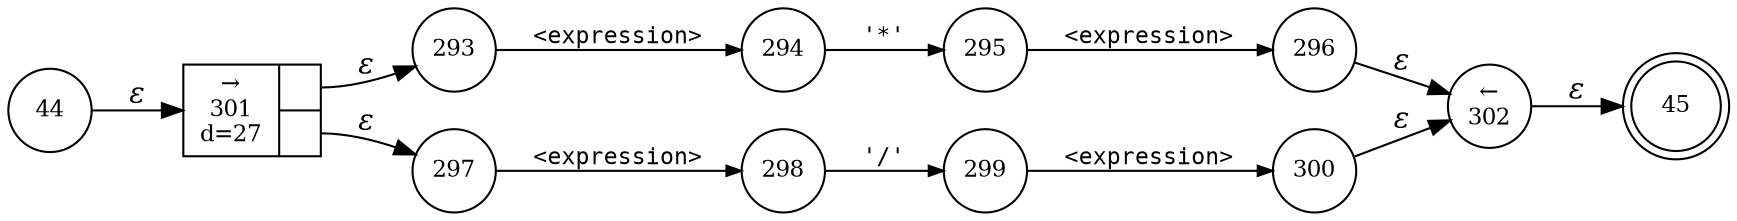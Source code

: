 digraph ATN {
rankdir=LR;
s45[fontsize=11, label="45", shape=doublecircle, fixedsize=true, width=.6];
s293[fontsize=11,label="293", shape=circle, fixedsize=true, width=.55, peripheries=1];
s294[fontsize=11,label="294", shape=circle, fixedsize=true, width=.55, peripheries=1];
s295[fontsize=11,label="295", shape=circle, fixedsize=true, width=.55, peripheries=1];
s296[fontsize=11,label="296", shape=circle, fixedsize=true, width=.55, peripheries=1];
s297[fontsize=11,label="297", shape=circle, fixedsize=true, width=.55, peripheries=1];
s298[fontsize=11,label="298", shape=circle, fixedsize=true, width=.55, peripheries=1];
s299[fontsize=11,label="299", shape=circle, fixedsize=true, width=.55, peripheries=1];
s44[fontsize=11,label="44", shape=circle, fixedsize=true, width=.55, peripheries=1];
s300[fontsize=11,label="300", shape=circle, fixedsize=true, width=.55, peripheries=1];
s301[fontsize=11,label="{&rarr;\n301\nd=27|{<p0>|<p1>}}", shape=record, fixedsize=false, peripheries=1];
s302[fontsize=11,label="&larr;\n302", shape=circle, fixedsize=true, width=.55, peripheries=1];
s44 -> s301 [fontname="Times-Italic", label="&epsilon;"];
s301:p0 -> s293 [fontname="Times-Italic", label="&epsilon;"];
s301:p1 -> s297 [fontname="Times-Italic", label="&epsilon;"];
s293 -> s294 [fontsize=11, fontname="Courier", arrowsize=.7, label = "<expression>", arrowhead = normal];
s297 -> s298 [fontsize=11, fontname="Courier", arrowsize=.7, label = "<expression>", arrowhead = normal];
s294 -> s295 [fontsize=11, fontname="Courier", arrowsize=.7, label = "'*'", arrowhead = normal];
s298 -> s299 [fontsize=11, fontname="Courier", arrowsize=.7, label = "'/'", arrowhead = normal];
s295 -> s296 [fontsize=11, fontname="Courier", arrowsize=.7, label = "<expression>", arrowhead = normal];
s299 -> s300 [fontsize=11, fontname="Courier", arrowsize=.7, label = "<expression>", arrowhead = normal];
s296 -> s302 [fontname="Times-Italic", label="&epsilon;"];
s300 -> s302 [fontname="Times-Italic", label="&epsilon;"];
s302 -> s45 [fontname="Times-Italic", label="&epsilon;"];
}
